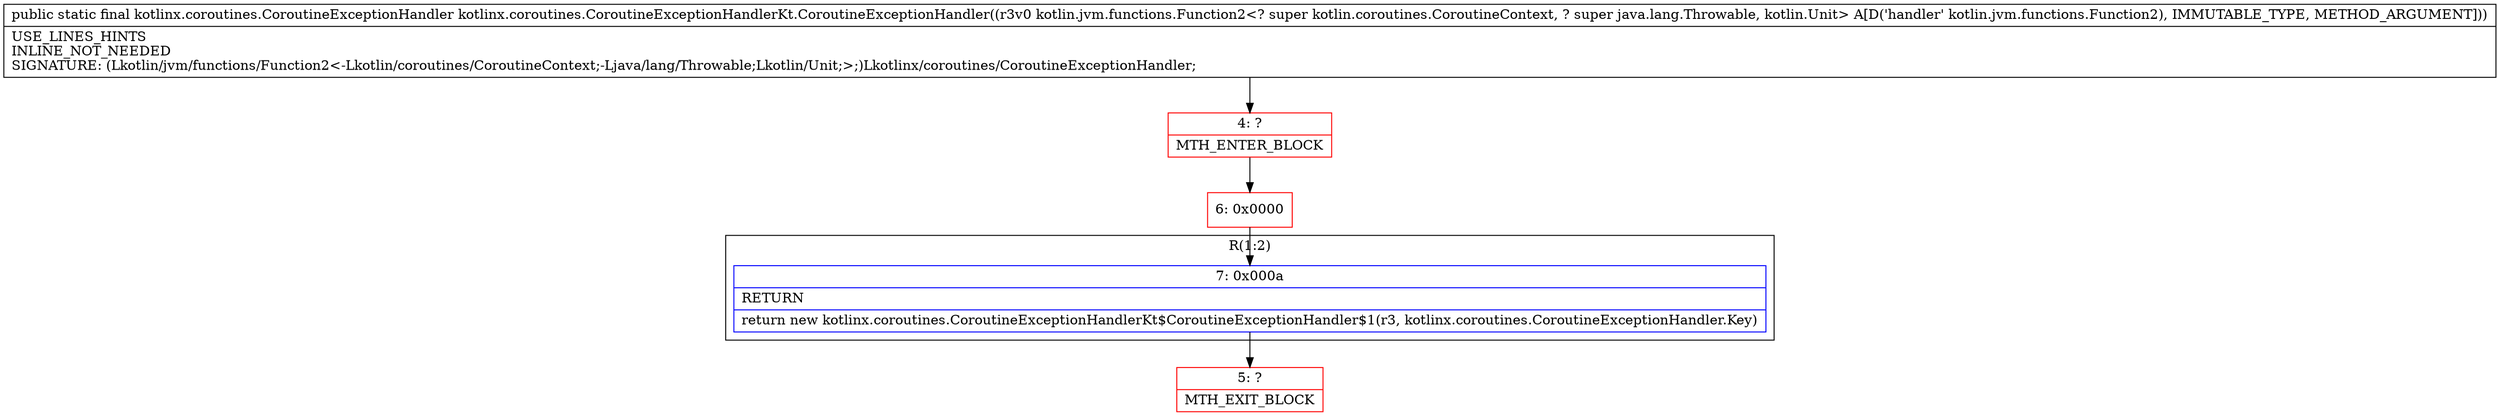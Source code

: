 digraph "CFG forkotlinx.coroutines.CoroutineExceptionHandlerKt.CoroutineExceptionHandler(Lkotlin\/jvm\/functions\/Function2;)Lkotlinx\/coroutines\/CoroutineExceptionHandler;" {
subgraph cluster_Region_939610691 {
label = "R(1:2)";
node [shape=record,color=blue];
Node_7 [shape=record,label="{7\:\ 0x000a|RETURN\l|return new kotlinx.coroutines.CoroutineExceptionHandlerKt$CoroutineExceptionHandler$1(r3, kotlinx.coroutines.CoroutineExceptionHandler.Key)\l}"];
}
Node_4 [shape=record,color=red,label="{4\:\ ?|MTH_ENTER_BLOCK\l}"];
Node_6 [shape=record,color=red,label="{6\:\ 0x0000}"];
Node_5 [shape=record,color=red,label="{5\:\ ?|MTH_EXIT_BLOCK\l}"];
MethodNode[shape=record,label="{public static final kotlinx.coroutines.CoroutineExceptionHandler kotlinx.coroutines.CoroutineExceptionHandlerKt.CoroutineExceptionHandler((r3v0 kotlin.jvm.functions.Function2\<? super kotlin.coroutines.CoroutineContext, ? super java.lang.Throwable, kotlin.Unit\> A[D('handler' kotlin.jvm.functions.Function2), IMMUTABLE_TYPE, METHOD_ARGUMENT]))  | USE_LINES_HINTS\lINLINE_NOT_NEEDED\lSIGNATURE: (Lkotlin\/jvm\/functions\/Function2\<\-Lkotlin\/coroutines\/CoroutineContext;\-Ljava\/lang\/Throwable;Lkotlin\/Unit;\>;)Lkotlinx\/coroutines\/CoroutineExceptionHandler;\l}"];
MethodNode -> Node_4;Node_7 -> Node_5;
Node_4 -> Node_6;
Node_6 -> Node_7;
}

